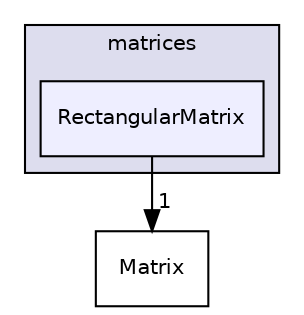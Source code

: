 digraph "src/OpenFOAM/matrices/RectangularMatrix" {
  bgcolor=transparent;
  compound=true
  node [ fontsize="10", fontname="Helvetica"];
  edge [ labelfontsize="10", labelfontname="Helvetica"];
  subgraph clusterdir_b07477ab37bc0cd7eb28fb569c691c21 {
    graph [ bgcolor="#ddddee", pencolor="black", label="matrices" fontname="Helvetica", fontsize="10", URL="dir_b07477ab37bc0cd7eb28fb569c691c21.html"]
  dir_82024ecf96c7e84d47860642f57ace9e [shape=box, label="RectangularMatrix", style="filled", fillcolor="#eeeeff", pencolor="black", URL="dir_82024ecf96c7e84d47860642f57ace9e.html"];
  }
  dir_14ee30411da660ce7a4c0e27a888c3fd [shape=box label="Matrix" URL="dir_14ee30411da660ce7a4c0e27a888c3fd.html"];
  dir_82024ecf96c7e84d47860642f57ace9e->dir_14ee30411da660ce7a4c0e27a888c3fd [headlabel="1", labeldistance=1.5 headhref="dir_002202_002201.html"];
}
